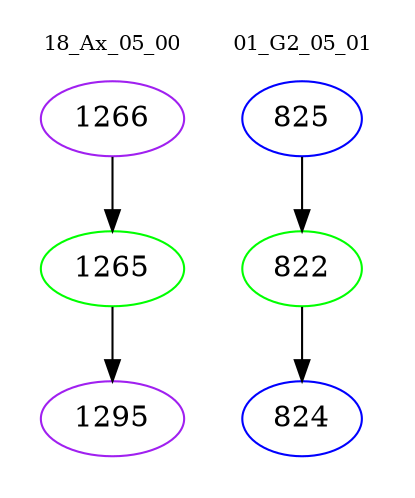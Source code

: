 digraph{
subgraph cluster_0 {
color = white
label = "18_Ax_05_00";
fontsize=10;
T0_1266 [label="1266", color="purple"]
T0_1266 -> T0_1265 [color="black"]
T0_1265 [label="1265", color="green"]
T0_1265 -> T0_1295 [color="black"]
T0_1295 [label="1295", color="purple"]
}
subgraph cluster_1 {
color = white
label = "01_G2_05_01";
fontsize=10;
T1_825 [label="825", color="blue"]
T1_825 -> T1_822 [color="black"]
T1_822 [label="822", color="green"]
T1_822 -> T1_824 [color="black"]
T1_824 [label="824", color="blue"]
}
}
